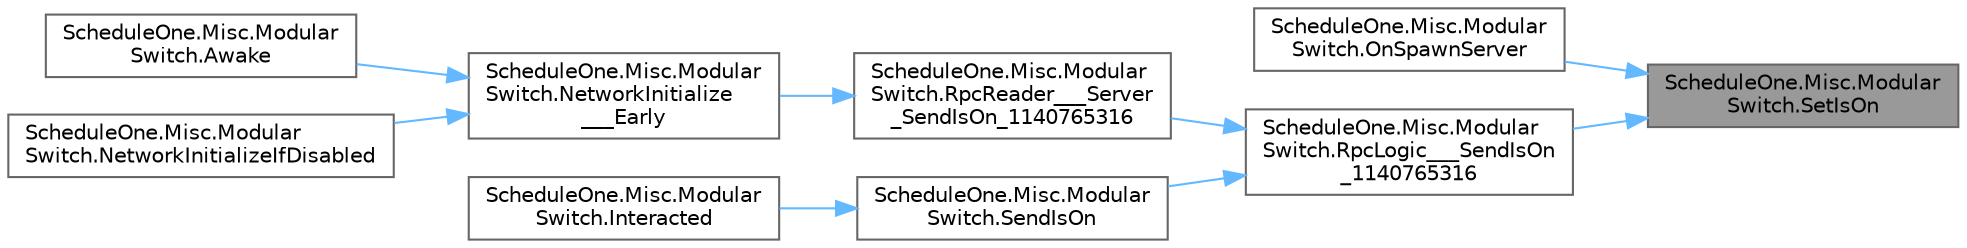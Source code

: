 digraph "ScheduleOne.Misc.ModularSwitch.SetIsOn"
{
 // LATEX_PDF_SIZE
  bgcolor="transparent";
  edge [fontname=Helvetica,fontsize=10,labelfontname=Helvetica,labelfontsize=10];
  node [fontname=Helvetica,fontsize=10,shape=box,height=0.2,width=0.4];
  rankdir="RL";
  Node1 [id="Node000001",label="ScheduleOne.Misc.Modular\lSwitch.SetIsOn",height=0.2,width=0.4,color="gray40", fillcolor="grey60", style="filled", fontcolor="black",tooltip=" "];
  Node1 -> Node2 [id="edge1_Node000001_Node000002",dir="back",color="steelblue1",style="solid",tooltip=" "];
  Node2 [id="Node000002",label="ScheduleOne.Misc.Modular\lSwitch.OnSpawnServer",height=0.2,width=0.4,color="grey40", fillcolor="white", style="filled",URL="$class_schedule_one_1_1_misc_1_1_modular_switch.html#af47dff01e2754eba0efa0b18e7a6c64d",tooltip=" "];
  Node1 -> Node3 [id="edge2_Node000001_Node000003",dir="back",color="steelblue1",style="solid",tooltip=" "];
  Node3 [id="Node000003",label="ScheduleOne.Misc.Modular\lSwitch.RpcLogic___SendIsOn\l_1140765316",height=0.2,width=0.4,color="grey40", fillcolor="white", style="filled",URL="$class_schedule_one_1_1_misc_1_1_modular_switch.html#a67d02bbdde3bdc78a5572bae3dc68662",tooltip=" "];
  Node3 -> Node4 [id="edge3_Node000003_Node000004",dir="back",color="steelblue1",style="solid",tooltip=" "];
  Node4 [id="Node000004",label="ScheduleOne.Misc.Modular\lSwitch.RpcReader___Server\l_SendIsOn_1140765316",height=0.2,width=0.4,color="grey40", fillcolor="white", style="filled",URL="$class_schedule_one_1_1_misc_1_1_modular_switch.html#a3ac4afde10bf55d37547a9fd6bcdf219",tooltip=" "];
  Node4 -> Node5 [id="edge4_Node000004_Node000005",dir="back",color="steelblue1",style="solid",tooltip=" "];
  Node5 [id="Node000005",label="ScheduleOne.Misc.Modular\lSwitch.NetworkInitialize\l___Early",height=0.2,width=0.4,color="grey40", fillcolor="white", style="filled",URL="$class_schedule_one_1_1_misc_1_1_modular_switch.html#a258dbd375140cbd2c08e2b6aa1e11f32",tooltip=" "];
  Node5 -> Node6 [id="edge5_Node000005_Node000006",dir="back",color="steelblue1",style="solid",tooltip=" "];
  Node6 [id="Node000006",label="ScheduleOne.Misc.Modular\lSwitch.Awake",height=0.2,width=0.4,color="grey40", fillcolor="white", style="filled",URL="$class_schedule_one_1_1_misc_1_1_modular_switch.html#a26e405dcf1f4b53a1d03a3202e9eefa3",tooltip=" "];
  Node5 -> Node7 [id="edge6_Node000005_Node000007",dir="back",color="steelblue1",style="solid",tooltip=" "];
  Node7 [id="Node000007",label="ScheduleOne.Misc.Modular\lSwitch.NetworkInitializeIfDisabled",height=0.2,width=0.4,color="grey40", fillcolor="white", style="filled",URL="$class_schedule_one_1_1_misc_1_1_modular_switch.html#abbce787ab45010b589cb1cea85ce65b4",tooltip=" "];
  Node3 -> Node8 [id="edge7_Node000003_Node000008",dir="back",color="steelblue1",style="solid",tooltip=" "];
  Node8 [id="Node000008",label="ScheduleOne.Misc.Modular\lSwitch.SendIsOn",height=0.2,width=0.4,color="grey40", fillcolor="white", style="filled",URL="$class_schedule_one_1_1_misc_1_1_modular_switch.html#aedf617d99c313773efe00248992b4532",tooltip=" "];
  Node8 -> Node9 [id="edge8_Node000008_Node000009",dir="back",color="steelblue1",style="solid",tooltip=" "];
  Node9 [id="Node000009",label="ScheduleOne.Misc.Modular\lSwitch.Interacted",height=0.2,width=0.4,color="grey40", fillcolor="white", style="filled",URL="$class_schedule_one_1_1_misc_1_1_modular_switch.html#ac36f64f9e20682cebf5e6ced25bb4537",tooltip=" "];
}
